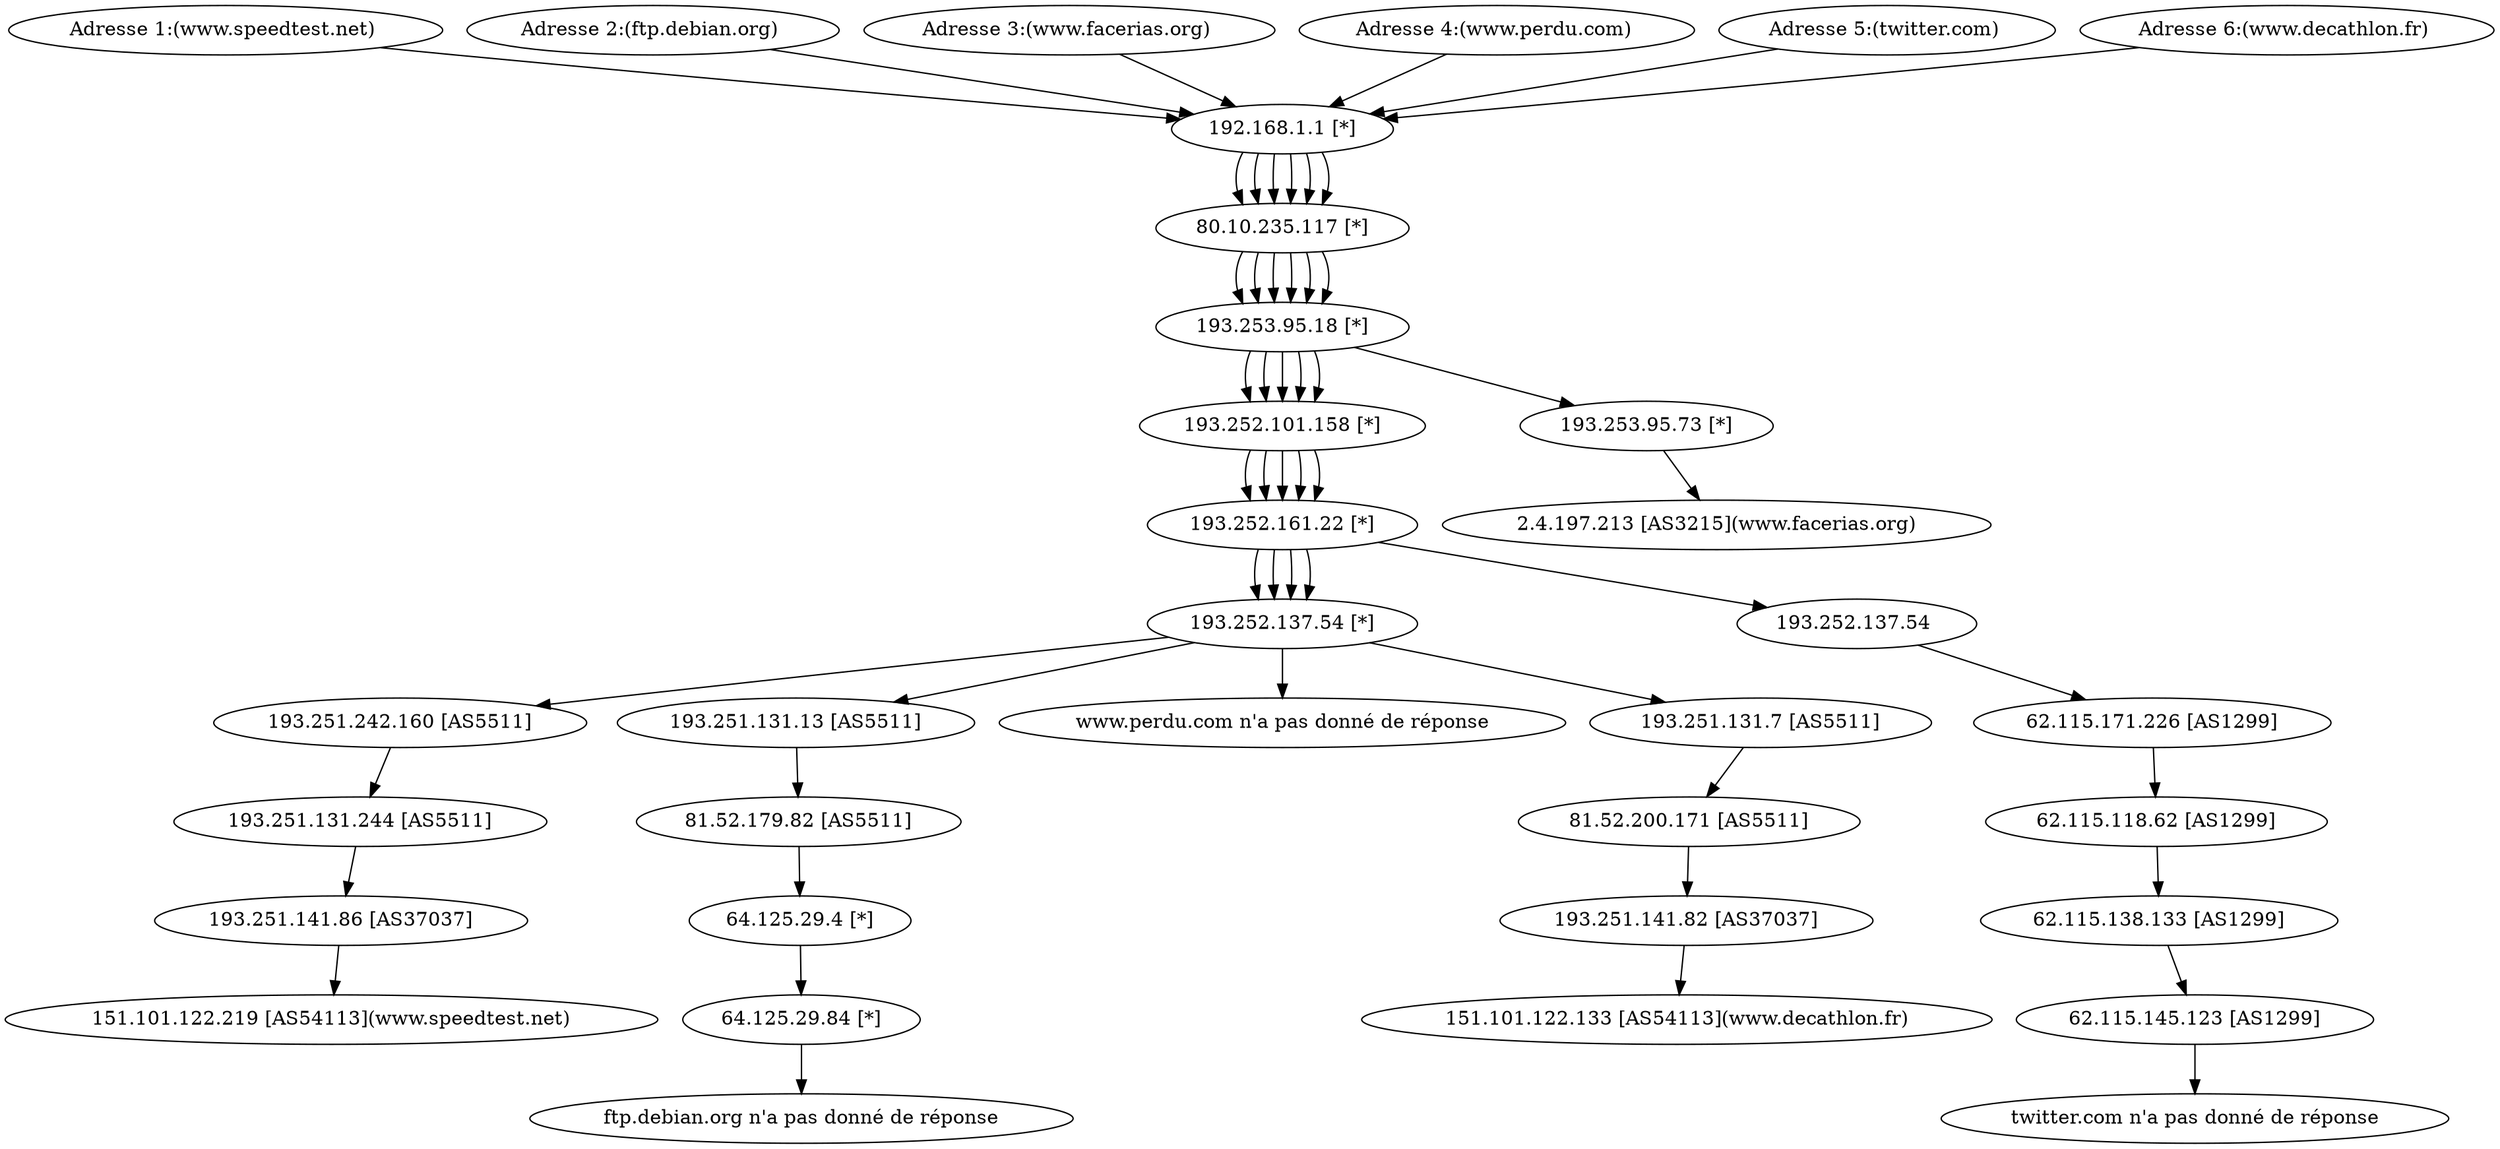 digraph cartographie {
"Adresse 1:(www.speedtest.net) "->
"192.168.1.1 [*]" -> 
"80.10.235.117 [*]" -> 
"193.253.95.18 [*]" -> 
"193.252.101.158 [*]" -> 
"193.252.161.22 [*]" -> 
"193.252.137.54 [*]" -> 
"193.251.242.160 [AS5511]" -> 
"193.251.131.244 [AS5511]" -> 
"193.251.141.86 [AS37037]" -> 
"151.101.122.219 [AS54113](www.speedtest.net)" ; 
"Adresse 2:(ftp.debian.org) "->
"192.168.1.1 [*]" -> 
"80.10.235.117 [*]" -> 
"193.253.95.18 [*]" -> 
"193.252.101.158 [*]" -> 
"193.252.161.22 [*]" -> 
"193.252.137.54 [*]" -> 
"193.251.131.13 [AS5511]" -> 
"81.52.179.82 [AS5511]" -> 
"64.125.29.4 [*]" -> 
"64.125.29.84 [*]" -> 
"ftp.debian.org n'a pas donné de réponse" ;
"Adresse 3:(www.facerias.org) "->
"192.168.1.1 [*]" -> 
"80.10.235.117 [*]" -> 
"193.253.95.18 [*]" -> 
"193.253.95.73 [*]" -> 
"2.4.197.213 [AS3215](www.facerias.org)" ; 
"Adresse 4:(www.perdu.com) "->
"192.168.1.1 [*]" -> 
"80.10.235.117 [*]" -> 
"193.253.95.18 [*]" -> 
"193.252.101.158 [*]" -> 
"193.252.161.22 [*]" -> 
"193.252.137.54 [*]" -> 
"www.perdu.com n'a pas donné de réponse" ;
"Adresse 5:(twitter.com) "->
"192.168.1.1 [*]" -> 
"80.10.235.117 [*]" -> 
"193.253.95.18 [*]" -> 
"193.252.101.158 [*]" -> 
"193.252.161.22 [*]" -> 
"193.252.137.54 " -> 
"62.115.171.226 [AS1299]" -> 
"62.115.118.62 [AS1299]" -> 
"62.115.138.133 [AS1299]" -> 
"62.115.145.123 [AS1299]" -> 
"twitter.com n'a pas donné de réponse" ;
"Adresse 6:(www.decathlon.fr) "->
"192.168.1.1 [*]" -> 
"80.10.235.117 [*]" -> 
"193.253.95.18 [*]" -> 
"193.252.101.158 [*]" -> 
"193.252.161.22 [*]" -> 
"193.252.137.54 [*]" -> 
"193.251.131.7 [AS5511]" -> 
"81.52.200.171 [AS5511]" -> 
"193.251.141.82 [AS37037]" -> 
"151.101.122.133 [AS54113](www.decathlon.fr)" ; 
}
